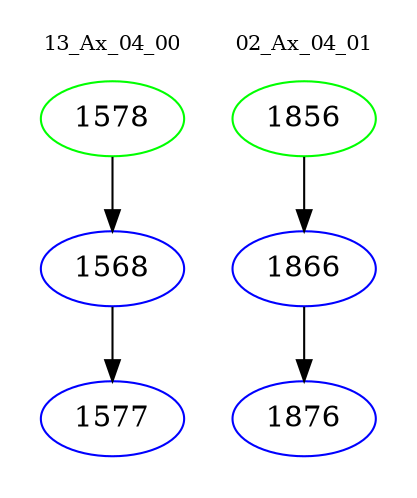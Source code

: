 digraph{
subgraph cluster_0 {
color = white
label = "13_Ax_04_00";
fontsize=10;
T0_1578 [label="1578", color="green"]
T0_1578 -> T0_1568 [color="black"]
T0_1568 [label="1568", color="blue"]
T0_1568 -> T0_1577 [color="black"]
T0_1577 [label="1577", color="blue"]
}
subgraph cluster_1 {
color = white
label = "02_Ax_04_01";
fontsize=10;
T1_1856 [label="1856", color="green"]
T1_1856 -> T1_1866 [color="black"]
T1_1866 [label="1866", color="blue"]
T1_1866 -> T1_1876 [color="black"]
T1_1876 [label="1876", color="blue"]
}
}
